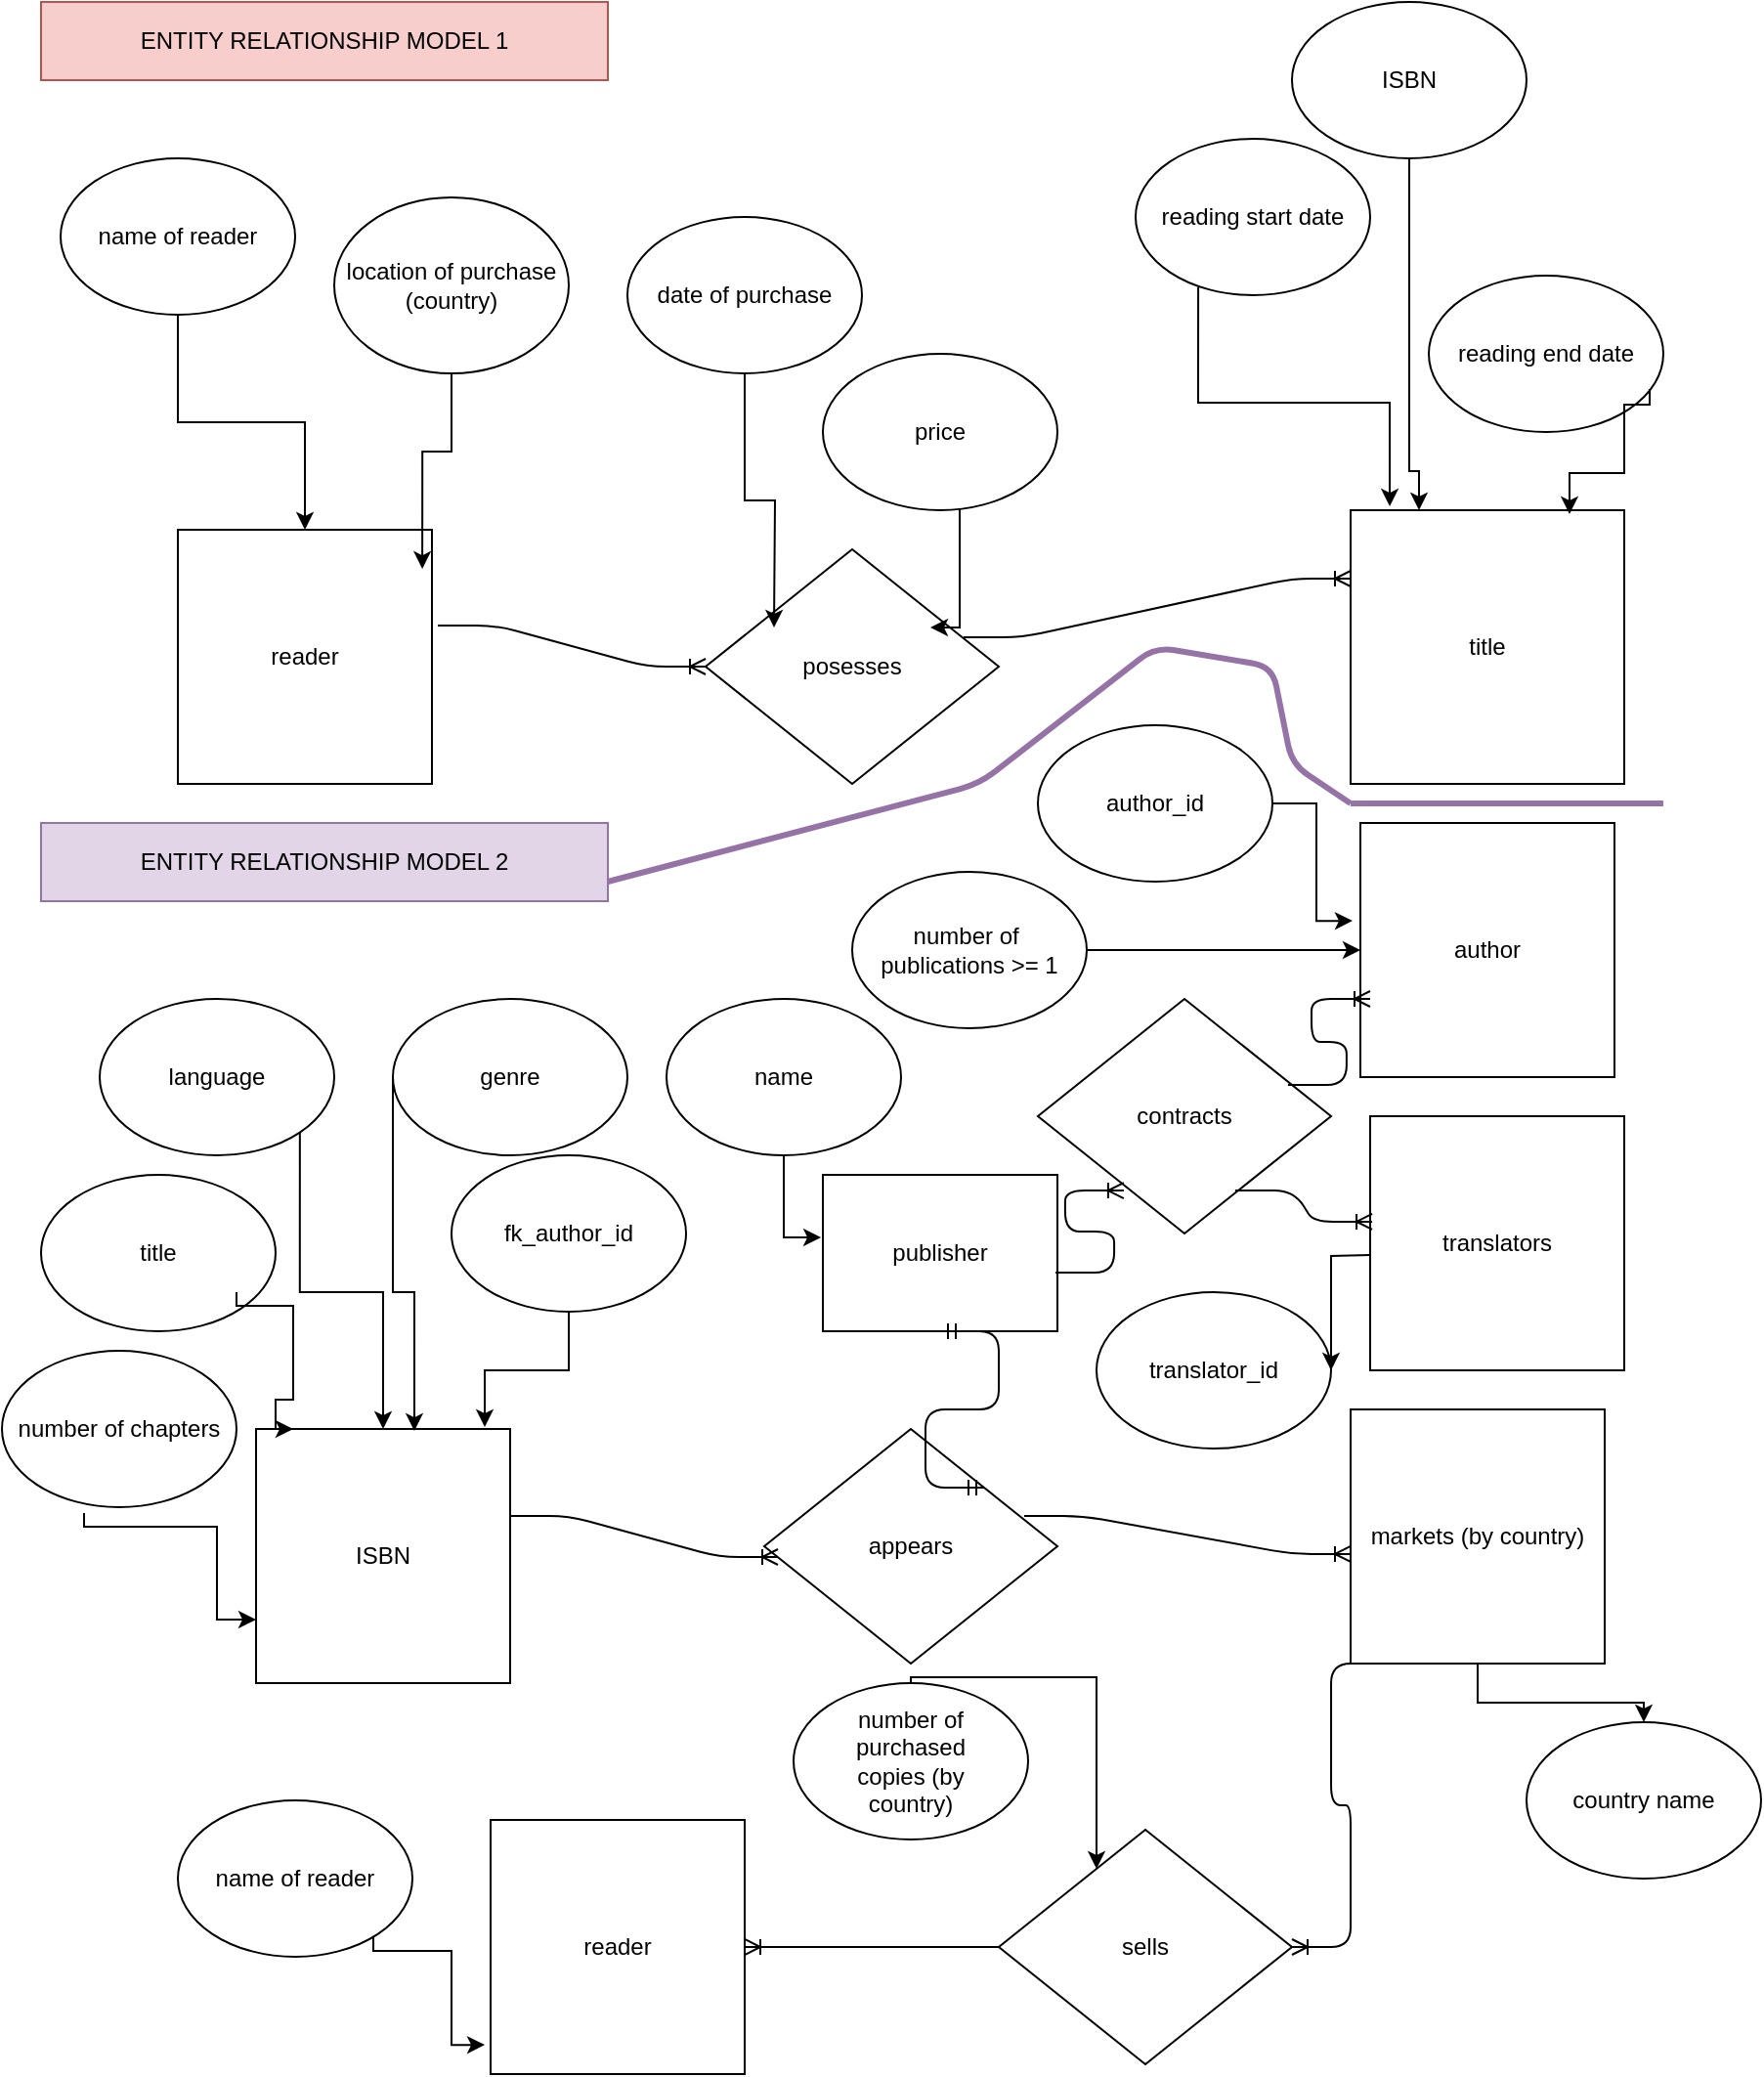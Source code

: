 <mxfile version="13.1.3" type="device"><diagram id="yqbMYQ83H2d-USS03PP4" name="Page-1"><mxGraphModel dx="1718" dy="492" grid="1" gridSize="10" guides="1" tooltips="1" connect="1" arrows="1" fold="1" page="1" pageScale="1" pageWidth="850" pageHeight="1100" math="0" shadow="0" extFonts="Permanent Marker^https://fonts.googleapis.com/css?family=Permanent+Marker"><root><mxCell id="0"/><mxCell id="1" parent="0"/><mxCell id="WnNJl37HeQGhbzCJeBME-1" value="reader" style="whiteSpace=wrap;html=1;aspect=fixed;" parent="1" vertex="1"><mxGeometry x="80" y="280" width="130" height="130" as="geometry"/></mxCell><mxCell id="WnNJl37HeQGhbzCJeBME-2" value="posesses" style="rhombus;whiteSpace=wrap;html=1;" parent="1" vertex="1"><mxGeometry x="350" y="290" width="150" height="120" as="geometry"/></mxCell><mxCell id="WnNJl37HeQGhbzCJeBME-3" value="title" style="whiteSpace=wrap;html=1;aspect=fixed;" parent="1" vertex="1"><mxGeometry x="680" y="270" width="140" height="140" as="geometry"/></mxCell><mxCell id="WnNJl37HeQGhbzCJeBME-9" value="" style="edgeStyle=entityRelationEdgeStyle;fontSize=12;html=1;endArrow=ERoneToMany;exitX=1.023;exitY=0.377;exitDx=0;exitDy=0;exitPerimeter=0;" parent="1" source="WnNJl37HeQGhbzCJeBME-1" target="WnNJl37HeQGhbzCJeBME-2" edge="1"><mxGeometry width="100" height="100" relative="1" as="geometry"><mxPoint x="210" y="280" as="sourcePoint"/><mxPoint x="310" y="180" as="targetPoint"/></mxGeometry></mxCell><mxCell id="WnNJl37HeQGhbzCJeBME-10" value="" style="edgeStyle=entityRelationEdgeStyle;fontSize=12;html=1;endArrow=ERoneToMany;entryX=0;entryY=0.25;entryDx=0;entryDy=0;exitX=0.88;exitY=0.375;exitDx=0;exitDy=0;exitPerimeter=0;" parent="1" source="WnNJl37HeQGhbzCJeBME-2" target="WnNJl37HeQGhbzCJeBME-3" edge="1"><mxGeometry width="100" height="100" relative="1" as="geometry"><mxPoint x="480" y="255" as="sourcePoint"/><mxPoint x="580" y="155" as="targetPoint"/></mxGeometry></mxCell><mxCell id="WnNJl37HeQGhbzCJeBME-11" value="date of purchase" style="ellipse;whiteSpace=wrap;html=1;" parent="1" vertex="1"><mxGeometry x="310" y="120" width="120" height="80" as="geometry"/></mxCell><mxCell id="WnNJl37HeQGhbzCJeBME-20" style="edgeStyle=orthogonalEdgeStyle;rounded=0;orthogonalLoop=1;jettySize=auto;html=1;exitX=0.5;exitY=1;exitDx=0;exitDy=0;startArrow=none;startFill=0;" parent="1" source="WnNJl37HeQGhbzCJeBME-12" target="WnNJl37HeQGhbzCJeBME-1" edge="1"><mxGeometry relative="1" as="geometry"/></mxCell><mxCell id="WnNJl37HeQGhbzCJeBME-12" value="name of reader" style="ellipse;whiteSpace=wrap;html=1;" parent="1" vertex="1"><mxGeometry x="20" y="90" width="120" height="80" as="geometry"/></mxCell><mxCell id="WnNJl37HeQGhbzCJeBME-13" value="ISBN" style="ellipse;whiteSpace=wrap;html=1;" parent="1" vertex="1"><mxGeometry x="650" y="10" width="120" height="80" as="geometry"/></mxCell><mxCell id="WnNJl37HeQGhbzCJeBME-14" value="reading end date" style="ellipse;whiteSpace=wrap;html=1;" parent="1" vertex="1"><mxGeometry x="720" y="150" width="120" height="80" as="geometry"/></mxCell><mxCell id="WnNJl37HeQGhbzCJeBME-15" value="reading start date" style="ellipse;whiteSpace=wrap;html=1;" parent="1" vertex="1"><mxGeometry x="570" y="80" width="120" height="80" as="geometry"/></mxCell><mxCell id="WnNJl37HeQGhbzCJeBME-16" value="price" style="ellipse;whiteSpace=wrap;html=1;" parent="1" vertex="1"><mxGeometry x="410" y="190" width="120" height="80" as="geometry"/></mxCell><mxCell id="WnNJl37HeQGhbzCJeBME-17" value="location of purchase&lt;br&gt;(country)" style="ellipse;whiteSpace=wrap;html=1;" parent="1" vertex="1"><mxGeometry x="160" y="110" width="120" height="90" as="geometry"/></mxCell><mxCell id="WnNJl37HeQGhbzCJeBME-21" style="edgeStyle=orthogonalEdgeStyle;rounded=0;orthogonalLoop=1;jettySize=auto;html=1;startArrow=none;startFill=0;entryX=0.962;entryY=0.154;entryDx=0;entryDy=0;entryPerimeter=0;" parent="1" source="WnNJl37HeQGhbzCJeBME-17" target="WnNJl37HeQGhbzCJeBME-1" edge="1"><mxGeometry relative="1" as="geometry"><mxPoint x="205" y="230" as="sourcePoint"/><mxPoint x="270" y="330" as="targetPoint"/><Array as="points"/></mxGeometry></mxCell><mxCell id="WnNJl37HeQGhbzCJeBME-22" style="edgeStyle=orthogonalEdgeStyle;rounded=0;orthogonalLoop=1;jettySize=auto;html=1;startArrow=none;startFill=0;" parent="1" source="WnNJl37HeQGhbzCJeBME-11" edge="1"><mxGeometry relative="1" as="geometry"><mxPoint x="320" y="220" as="sourcePoint"/><mxPoint x="385" y="330" as="targetPoint"/></mxGeometry></mxCell><mxCell id="WnNJl37HeQGhbzCJeBME-23" style="edgeStyle=orthogonalEdgeStyle;rounded=0;orthogonalLoop=1;jettySize=auto;html=1;startArrow=none;startFill=0;" parent="1" source="WnNJl37HeQGhbzCJeBME-16" edge="1"><mxGeometry relative="1" as="geometry"><mxPoint x="400" y="220" as="sourcePoint"/><mxPoint x="465" y="330" as="targetPoint"/><Array as="points"><mxPoint x="480" y="330"/></Array></mxGeometry></mxCell><mxCell id="WnNJl37HeQGhbzCJeBME-24" style="edgeStyle=orthogonalEdgeStyle;rounded=0;orthogonalLoop=1;jettySize=auto;html=1;exitX=0.267;exitY=0.95;exitDx=0;exitDy=0;startArrow=none;startFill=0;exitPerimeter=0;entryX=0.143;entryY=-0.014;entryDx=0;entryDy=0;entryPerimeter=0;" parent="1" source="WnNJl37HeQGhbzCJeBME-15" target="WnNJl37HeQGhbzCJeBME-3" edge="1"><mxGeometry relative="1" as="geometry"><mxPoint x="520" y="220" as="sourcePoint"/><mxPoint x="585" y="330" as="targetPoint"/></mxGeometry></mxCell><mxCell id="WnNJl37HeQGhbzCJeBME-26" style="edgeStyle=orthogonalEdgeStyle;rounded=0;orthogonalLoop=1;jettySize=auto;html=1;startArrow=none;startFill=0;entryX=0.25;entryY=0;entryDx=0;entryDy=0;" parent="1" source="WnNJl37HeQGhbzCJeBME-13" target="WnNJl37HeQGhbzCJeBME-3" edge="1"><mxGeometry relative="1" as="geometry"><mxPoint x="710" y="140" as="sourcePoint"/><mxPoint x="725" y="270" as="targetPoint"/><Array as="points"><mxPoint x="710" y="250"/><mxPoint x="715" y="250"/></Array></mxGeometry></mxCell><mxCell id="WnNJl37HeQGhbzCJeBME-27" style="edgeStyle=orthogonalEdgeStyle;rounded=0;orthogonalLoop=1;jettySize=auto;html=1;startArrow=none;startFill=0;entryX=0.8;entryY=0.014;entryDx=0;entryDy=0;entryPerimeter=0;exitX=0.942;exitY=0.725;exitDx=0;exitDy=0;exitPerimeter=0;" parent="1" source="WnNJl37HeQGhbzCJeBME-14" target="WnNJl37HeQGhbzCJeBME-3" edge="1"><mxGeometry relative="1" as="geometry"><mxPoint x="790" y="190.001" as="sourcePoint"/><mxPoint x="795" y="240.56" as="targetPoint"/><Array as="points"><mxPoint x="833" y="216"/><mxPoint x="820" y="216"/><mxPoint x="820" y="251"/><mxPoint x="792" y="251"/></Array></mxGeometry></mxCell><mxCell id="WnNJl37HeQGhbzCJeBME-28" value="ISBN" style="whiteSpace=wrap;html=1;aspect=fixed;" parent="1" vertex="1"><mxGeometry x="120" y="740" width="130" height="130" as="geometry"/></mxCell><mxCell id="WnNJl37HeQGhbzCJeBME-29" value="appears" style="rhombus;whiteSpace=wrap;html=1;" parent="1" vertex="1"><mxGeometry x="380" y="740" width="150" height="120" as="geometry"/></mxCell><mxCell id="WnNJl37HeQGhbzCJeBME-30" value="title" style="ellipse;whiteSpace=wrap;html=1;" parent="1" vertex="1"><mxGeometry x="10" y="610" width="120" height="80" as="geometry"/></mxCell><mxCell id="WnNJl37HeQGhbzCJeBME-65" style="edgeStyle=orthogonalEdgeStyle;rounded=0;orthogonalLoop=1;jettySize=auto;html=1;exitX=1;exitY=1;exitDx=0;exitDy=0;startArrow=none;startFill=0;" parent="1" source="WnNJl37HeQGhbzCJeBME-31" target="WnNJl37HeQGhbzCJeBME-28" edge="1"><mxGeometry relative="1" as="geometry"/></mxCell><mxCell id="WnNJl37HeQGhbzCJeBME-31" value="language" style="ellipse;whiteSpace=wrap;html=1;" parent="1" vertex="1"><mxGeometry x="40" y="520" width="120" height="80" as="geometry"/></mxCell><mxCell id="WnNJl37HeQGhbzCJeBME-67" style="edgeStyle=orthogonalEdgeStyle;rounded=0;orthogonalLoop=1;jettySize=auto;html=1;entryX=0.9;entryY=-0.008;entryDx=0;entryDy=0;entryPerimeter=0;startArrow=none;startFill=0;" parent="1" source="WnNJl37HeQGhbzCJeBME-32" target="WnNJl37HeQGhbzCJeBME-28" edge="1"><mxGeometry relative="1" as="geometry"/></mxCell><mxCell id="WnNJl37HeQGhbzCJeBME-32" value="fk_author_id" style="ellipse;whiteSpace=wrap;html=1;" parent="1" vertex="1"><mxGeometry x="220" y="600" width="120" height="80" as="geometry"/></mxCell><mxCell id="WnNJl37HeQGhbzCJeBME-66" style="edgeStyle=orthogonalEdgeStyle;rounded=0;orthogonalLoop=1;jettySize=auto;html=1;exitX=0;exitY=0.5;exitDx=0;exitDy=0;entryX=0.623;entryY=0.008;entryDx=0;entryDy=0;entryPerimeter=0;startArrow=none;startFill=0;" parent="1" source="WnNJl37HeQGhbzCJeBME-33" target="WnNJl37HeQGhbzCJeBME-28" edge="1"><mxGeometry relative="1" as="geometry"><Array as="points"><mxPoint x="190" y="670"/><mxPoint x="201" y="670"/></Array></mxGeometry></mxCell><mxCell id="WnNJl37HeQGhbzCJeBME-33" value="genre" style="ellipse;whiteSpace=wrap;html=1;" parent="1" vertex="1"><mxGeometry x="190" y="520" width="120" height="80" as="geometry"/></mxCell><mxCell id="LHSgeB2jJUZZXih64YJz-13" style="edgeStyle=orthogonalEdgeStyle;rounded=0;orthogonalLoop=1;jettySize=auto;html=1;" parent="1" source="WnNJl37HeQGhbzCJeBME-34" target="LHSgeB2jJUZZXih64YJz-12" edge="1"><mxGeometry relative="1" as="geometry"/></mxCell><mxCell id="WnNJl37HeQGhbzCJeBME-34" value="markets (by country)" style="whiteSpace=wrap;html=1;aspect=fixed;" parent="1" vertex="1"><mxGeometry x="680" y="730" width="130" height="130" as="geometry"/></mxCell><mxCell id="WnNJl37HeQGhbzCJeBME-62" value="" style="edgeStyle=orthogonalEdgeStyle;rounded=0;orthogonalLoop=1;jettySize=auto;html=1;startArrow=none;startFill=0;entryX=0;entryY=0.75;entryDx=0;entryDy=0;exitX=0.35;exitY=1.038;exitDx=0;exitDy=0;exitPerimeter=0;" parent="1" source="WnNJl37HeQGhbzCJeBME-35" target="WnNJl37HeQGhbzCJeBME-28" edge="1"><mxGeometry relative="1" as="geometry"><mxPoint x="50" y="860" as="targetPoint"/><Array as="points"><mxPoint x="32" y="790"/><mxPoint x="100" y="790"/><mxPoint x="100" y="838"/></Array></mxGeometry></mxCell><mxCell id="WnNJl37HeQGhbzCJeBME-35" value="number of chapters" style="ellipse;whiteSpace=wrap;html=1;" parent="1" vertex="1"><mxGeometry x="-10" y="700" width="120" height="80" as="geometry"/></mxCell><mxCell id="WnNJl37HeQGhbzCJeBME-36" value="publisher" style="rectangle;whiteSpace=wrap;html=1;" parent="1" vertex="1"><mxGeometry x="410" y="610" width="120" height="80" as="geometry"/></mxCell><mxCell id="WnNJl37HeQGhbzCJeBME-43" value="sells" style="rhombus;whiteSpace=wrap;html=1;" parent="1" vertex="1"><mxGeometry x="500" y="945" width="150" height="120" as="geometry"/></mxCell><mxCell id="WnNJl37HeQGhbzCJeBME-44" value="number of &lt;br&gt;purchased&lt;br&gt;copies (by&lt;br&gt;country)" style="ellipse;whiteSpace=wrap;html=1;" parent="1" vertex="1"><mxGeometry x="395" y="870" width="120" height="80" as="geometry"/></mxCell><mxCell id="WnNJl37HeQGhbzCJeBME-45" value="contracts" style="rhombus;whiteSpace=wrap;html=1;" parent="1" vertex="1"><mxGeometry x="520" y="520" width="150" height="120" as="geometry"/></mxCell><mxCell id="WnNJl37HeQGhbzCJeBME-46" value="author" style="whiteSpace=wrap;html=1;aspect=fixed;" parent="1" vertex="1"><mxGeometry x="685" y="430" width="130" height="130" as="geometry"/></mxCell><mxCell id="WnNJl37HeQGhbzCJeBME-47" value="translators" style="whiteSpace=wrap;html=1;aspect=fixed;" parent="1" vertex="1"><mxGeometry x="690" y="580" width="130" height="130" as="geometry"/></mxCell><mxCell id="WnNJl37HeQGhbzCJeBME-74" style="edgeStyle=orthogonalEdgeStyle;rounded=0;orthogonalLoop=1;jettySize=auto;html=1;entryX=-0.031;entryY=0.385;entryDx=0;entryDy=0;startArrow=none;startFill=0;entryPerimeter=0;" parent="1" source="WnNJl37HeQGhbzCJeBME-48" target="WnNJl37HeQGhbzCJeBME-46" edge="1"><mxGeometry relative="1" as="geometry"/></mxCell><mxCell id="WnNJl37HeQGhbzCJeBME-48" value="author_id" style="ellipse;whiteSpace=wrap;html=1;" parent="1" vertex="1"><mxGeometry x="520" y="380" width="120" height="80" as="geometry"/></mxCell><mxCell id="WnNJl37HeQGhbzCJeBME-75" style="edgeStyle=orthogonalEdgeStyle;rounded=0;orthogonalLoop=1;jettySize=auto;html=1;startArrow=none;startFill=0;" parent="1" source="WnNJl37HeQGhbzCJeBME-49" target="WnNJl37HeQGhbzCJeBME-46" edge="1"><mxGeometry relative="1" as="geometry"><mxPoint x="600" y="510" as="targetPoint"/></mxGeometry></mxCell><mxCell id="WnNJl37HeQGhbzCJeBME-49" value="number of&amp;nbsp;&lt;br&gt;publications &amp;gt;= 1" style="ellipse;whiteSpace=wrap;html=1;" parent="1" vertex="1"><mxGeometry x="425" y="455" width="120" height="80" as="geometry"/></mxCell><mxCell id="WnNJl37HeQGhbzCJeBME-50" value="" style="edgeStyle=entityRelationEdgeStyle;fontSize=12;html=1;endArrow=ERoneToMany;exitX=1.023;exitY=0.377;exitDx=0;exitDy=0;exitPerimeter=0;" parent="1" edge="1"><mxGeometry width="100" height="100" relative="1" as="geometry"><mxPoint x="250" y="784.51" as="sourcePoint"/><mxPoint x="387.01" y="805.5" as="targetPoint"/></mxGeometry></mxCell><mxCell id="WnNJl37HeQGhbzCJeBME-51" value="" style="edgeStyle=entityRelationEdgeStyle;fontSize=12;html=1;endArrow=ERoneToMany;exitX=1.023;exitY=0.377;exitDx=0;exitDy=0;exitPerimeter=0;entryX=0;entryY=0.569;entryDx=0;entryDy=0;entryPerimeter=0;" parent="1" target="WnNJl37HeQGhbzCJeBME-34" edge="1"><mxGeometry width="100" height="100" relative="1" as="geometry"><mxPoint x="512.99" y="784.5" as="sourcePoint"/><mxPoint x="650.0" y="805.49" as="targetPoint"/></mxGeometry></mxCell><mxCell id="WnNJl37HeQGhbzCJeBME-56" value="" style="edgeStyle=entityRelationEdgeStyle;fontSize=12;html=1;endArrow=ERoneToMany;exitX=0.992;exitY=0.625;exitDx=0;exitDy=0;exitPerimeter=0;entryX=0.293;entryY=0.817;entryDx=0;entryDy=0;entryPerimeter=0;" parent="1" source="WnNJl37HeQGhbzCJeBME-36" target="WnNJl37HeQGhbzCJeBME-45" edge="1"><mxGeometry width="100" height="100" relative="1" as="geometry"><mxPoint x="500" y="649.01" as="sourcePoint"/><mxPoint x="607.51" y="640" as="targetPoint"/></mxGeometry></mxCell><mxCell id="WnNJl37HeQGhbzCJeBME-57" value="" style="edgeStyle=entityRelationEdgeStyle;fontSize=12;html=1;endArrow=ERoneToMany;exitX=0.853;exitY=0.367;exitDx=0;exitDy=0;exitPerimeter=0;entryX=0.293;entryY=0.817;entryDx=0;entryDy=0;entryPerimeter=0;" parent="1" source="WnNJl37HeQGhbzCJeBME-45" edge="1"><mxGeometry width="100" height="100" relative="1" as="geometry"><mxPoint x="655.09" y="561.96" as="sourcePoint"/><mxPoint x="690.0" y="520" as="targetPoint"/></mxGeometry></mxCell><mxCell id="WnNJl37HeQGhbzCJeBME-58" value="" style="edgeStyle=entityRelationEdgeStyle;fontSize=12;html=1;endArrow=ERoneToMany;exitX=0.673;exitY=0.817;exitDx=0;exitDy=0;exitPerimeter=0;entryX=0.008;entryY=0.415;entryDx=0;entryDy=0;entryPerimeter=0;" parent="1" source="WnNJl37HeQGhbzCJeBME-45" target="WnNJl37HeQGhbzCJeBME-47" edge="1"><mxGeometry width="100" height="100" relative="1" as="geometry"><mxPoint x="630.09" y="670.98" as="sourcePoint"/><mxPoint x="665.0" y="629.02" as="targetPoint"/></mxGeometry></mxCell><mxCell id="WnNJl37HeQGhbzCJeBME-68" style="edgeStyle=orthogonalEdgeStyle;rounded=0;orthogonalLoop=1;jettySize=auto;html=1;exitX=0.5;exitY=1;exitDx=0;exitDy=0;entryX=-0.008;entryY=0.4;entryDx=0;entryDy=0;entryPerimeter=0;startArrow=none;startFill=0;" parent="1" source="WnNJl37HeQGhbzCJeBME-59" target="WnNJl37HeQGhbzCJeBME-36" edge="1"><mxGeometry relative="1" as="geometry"/></mxCell><mxCell id="WnNJl37HeQGhbzCJeBME-59" value="name" style="ellipse;whiteSpace=wrap;html=1;" parent="1" vertex="1"><mxGeometry x="330" y="520" width="120" height="80" as="geometry"/></mxCell><mxCell id="WnNJl37HeQGhbzCJeBME-60" value="" style="edgeStyle=entityRelationEdgeStyle;fontSize=12;html=1;endArrow=ERmandOne;startArrow=ERmandOne;entryX=0.5;entryY=1;entryDx=0;entryDy=0;exitX=1;exitY=0;exitDx=0;exitDy=0;" parent="1" source="WnNJl37HeQGhbzCJeBME-29" target="WnNJl37HeQGhbzCJeBME-36" edge="1"><mxGeometry width="100" height="100" relative="1" as="geometry"><mxPoint x="469.996" y="731.324" as="sourcePoint"/><mxPoint x="556.52" y="710" as="targetPoint"/></mxGeometry></mxCell><mxCell id="WnNJl37HeQGhbzCJeBME-64" value="" style="edgeStyle=orthogonalEdgeStyle;rounded=0;orthogonalLoop=1;jettySize=auto;html=1;startArrow=none;startFill=0;exitX=0.35;exitY=1.038;exitDx=0;exitDy=0;exitPerimeter=0;entryX=0.146;entryY=0;entryDx=0;entryDy=0;entryPerimeter=0;" parent="1" target="WnNJl37HeQGhbzCJeBME-28" edge="1"><mxGeometry relative="1" as="geometry"><mxPoint x="110" y="670" as="sourcePoint"/><mxPoint x="198" y="724.46" as="targetPoint"/><Array as="points"><mxPoint x="110" y="677"/><mxPoint x="139" y="677"/><mxPoint x="139" y="725"/><mxPoint x="130" y="725"/><mxPoint x="130" y="740"/></Array></mxGeometry></mxCell><mxCell id="LHSgeB2jJUZZXih64YJz-1" value="translator_id" style="ellipse;whiteSpace=wrap;html=1;" parent="1" vertex="1"><mxGeometry x="550" y="670" width="120" height="80" as="geometry"/></mxCell><mxCell id="LHSgeB2jJUZZXih64YJz-3" style="edgeStyle=orthogonalEdgeStyle;rounded=0;orthogonalLoop=1;jettySize=auto;html=1;entryX=0.9;entryY=-0.008;entryDx=0;entryDy=0;entryPerimeter=0;startArrow=none;startFill=0;" parent="1" edge="1"><mxGeometry relative="1" as="geometry"><mxPoint x="690" y="651" as="sourcePoint"/><mxPoint x="670" y="710" as="targetPoint"/></mxGeometry></mxCell><mxCell id="LHSgeB2jJUZZXih64YJz-4" value="" style="edgeStyle=orthogonalEdgeStyle;rounded=0;orthogonalLoop=1;jettySize=auto;html=1;startArrow=none;startFill=0;" parent="1" source="WnNJl37HeQGhbzCJeBME-44" target="WnNJl37HeQGhbzCJeBME-43" edge="1"><mxGeometry relative="1" as="geometry"><mxPoint x="570" y="914.46" as="targetPoint"/><Array as="points"><mxPoint x="550" y="867"/></Array><mxPoint x="482" y="860" as="sourcePoint"/></mxGeometry></mxCell><mxCell id="LHSgeB2jJUZZXih64YJz-5" value="" style="edgeStyle=entityRelationEdgeStyle;fontSize=12;html=1;endArrow=ERoneToMany;" parent="1" source="WnNJl37HeQGhbzCJeBME-43" target="LHSgeB2jJUZZXih64YJz-7" edge="1"><mxGeometry width="100" height="100" relative="1" as="geometry"><mxPoint x="322.99" y="970.53" as="sourcePoint"/><mxPoint x="400" y="1020" as="targetPoint"/></mxGeometry></mxCell><mxCell id="LHSgeB2jJUZZXih64YJz-7" value="reader" style="whiteSpace=wrap;html=1;aspect=fixed;" parent="1" vertex="1"><mxGeometry x="240" y="940" width="130" height="130" as="geometry"/></mxCell><mxCell id="LHSgeB2jJUZZXih64YJz-8" value="name of reader" style="ellipse;whiteSpace=wrap;html=1;" parent="1" vertex="1"><mxGeometry x="80" y="930" width="120" height="80" as="geometry"/></mxCell><mxCell id="LHSgeB2jJUZZXih64YJz-9" value="" style="edgeStyle=orthogonalEdgeStyle;rounded=0;orthogonalLoop=1;jettySize=auto;html=1;startArrow=none;startFill=0;entryX=-0.023;entryY=0.885;entryDx=0;entryDy=0;exitX=0.35;exitY=1.038;exitDx=0;exitDy=0;exitPerimeter=0;entryPerimeter=0;" parent="1" target="LHSgeB2jJUZZXih64YJz-7" edge="1"><mxGeometry relative="1" as="geometry"><mxPoint x="268" y="1054.46" as="targetPoint"/><Array as="points"><mxPoint x="180" y="1007"/><mxPoint x="220" y="1007"/><mxPoint x="220" y="1055"/></Array><mxPoint x="180" y="1000" as="sourcePoint"/></mxGeometry></mxCell><mxCell id="LHSgeB2jJUZZXih64YJz-12" value="country name" style="ellipse;whiteSpace=wrap;html=1;" parent="1" vertex="1"><mxGeometry x="770" y="890" width="120" height="80" as="geometry"/></mxCell><mxCell id="LHSgeB2jJUZZXih64YJz-14" value="" style="edgeStyle=entityRelationEdgeStyle;fontSize=12;html=1;endArrow=ERoneToMany;exitX=0.154;exitY=1;exitDx=0;exitDy=0;exitPerimeter=0;" parent="1" source="WnNJl37HeQGhbzCJeBME-34" target="WnNJl37HeQGhbzCJeBME-43" edge="1"><mxGeometry width="100" height="100" relative="1" as="geometry"><mxPoint x="770" y="987.5" as="sourcePoint"/><mxPoint x="810" y="1030" as="targetPoint"/></mxGeometry></mxCell><mxCell id="_VUoqJYvi266LCHOHT4P-1" value="ENTITY RELATIONSHIP MODEL 1" style="rounded=0;whiteSpace=wrap;html=1;fillColor=#f8cecc;strokeColor=#b85450;" vertex="1" parent="1"><mxGeometry x="10" y="10" width="290" height="40" as="geometry"/></mxCell><mxCell id="_VUoqJYvi266LCHOHT4P-2" value="ENTITY RELATIONSHIP MODEL 2" style="rounded=0;whiteSpace=wrap;html=1;fillColor=#e1d5e7;strokeColor=#9673a6;" vertex="1" parent="1"><mxGeometry x="10" y="430" width="290" height="40" as="geometry"/></mxCell><mxCell id="_VUoqJYvi266LCHOHT4P-3" value="" style="endArrow=none;html=1;fillColor=#e1d5e7;strokeColor=#9673a6;strokeWidth=3;exitX=1;exitY=0.75;exitDx=0;exitDy=0;" edge="1" parent="1" source="_VUoqJYvi266LCHOHT4P-2"><mxGeometry width="50" height="50" relative="1" as="geometry"><mxPoint x="400" y="500" as="sourcePoint"/><mxPoint x="680" y="420" as="targetPoint"/><Array as="points"><mxPoint x="490" y="410"/><mxPoint x="580" y="340"/><mxPoint x="640" y="350"/><mxPoint x="650" y="400"/></Array></mxGeometry></mxCell><mxCell id="_VUoqJYvi266LCHOHT4P-4" value="" style="endArrow=none;html=1;strokeWidth=3;fillColor=#e1d5e7;strokeColor=#9673a6;" edge="1" parent="1"><mxGeometry width="50" height="50" relative="1" as="geometry"><mxPoint x="680" y="420" as="sourcePoint"/><mxPoint x="840" y="420" as="targetPoint"/></mxGeometry></mxCell></root></mxGraphModel></diagram></mxfile>